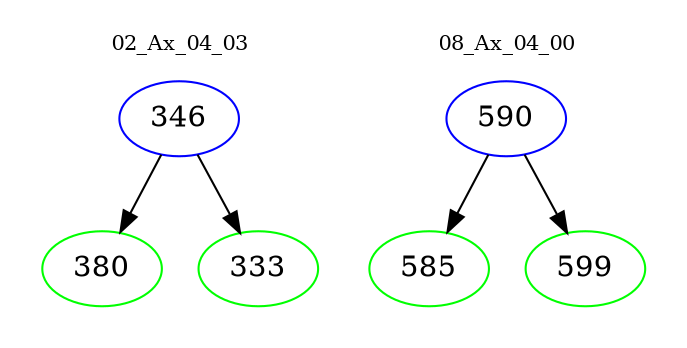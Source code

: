 digraph{
subgraph cluster_0 {
color = white
label = "02_Ax_04_03";
fontsize=10;
T0_346 [label="346", color="blue"]
T0_346 -> T0_380 [color="black"]
T0_380 [label="380", color="green"]
T0_346 -> T0_333 [color="black"]
T0_333 [label="333", color="green"]
}
subgraph cluster_1 {
color = white
label = "08_Ax_04_00";
fontsize=10;
T1_590 [label="590", color="blue"]
T1_590 -> T1_585 [color="black"]
T1_585 [label="585", color="green"]
T1_590 -> T1_599 [color="black"]
T1_599 [label="599", color="green"]
}
}
